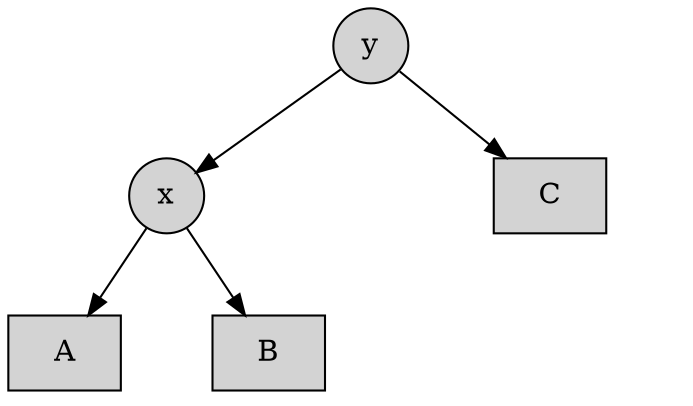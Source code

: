 digraph {
    rankdir=TB;

    node [shape=circle style=filled]

    a1 -> b1;
    a1 -> b12 [style=invis weight=10];
    a1 -> b2;

    b1 -> c1;
    b1 -> c12 [style=invis weight=10];
    b1 -> c2;

    b2 -> c3 [style=invis]
    b2 -> c34 [style=invis weight=10];
    b2 -> c4 [style=invis]

    a1 [label="y"];
    b1 [label="x"];
    b2 [label="C" shape=rect];
    c1 [label="A" shape=rect];
    c2 [label="B" shape=rect];
    c3 [style=invis];
    c4 [style=invis];

    b12 [label="" width=.1 style=invis];
    c12 [label="" width=.1 style=invis];
    c34 [label="" width=.1 style=invis];

    {rank = same; c12 b12 c34 }
}